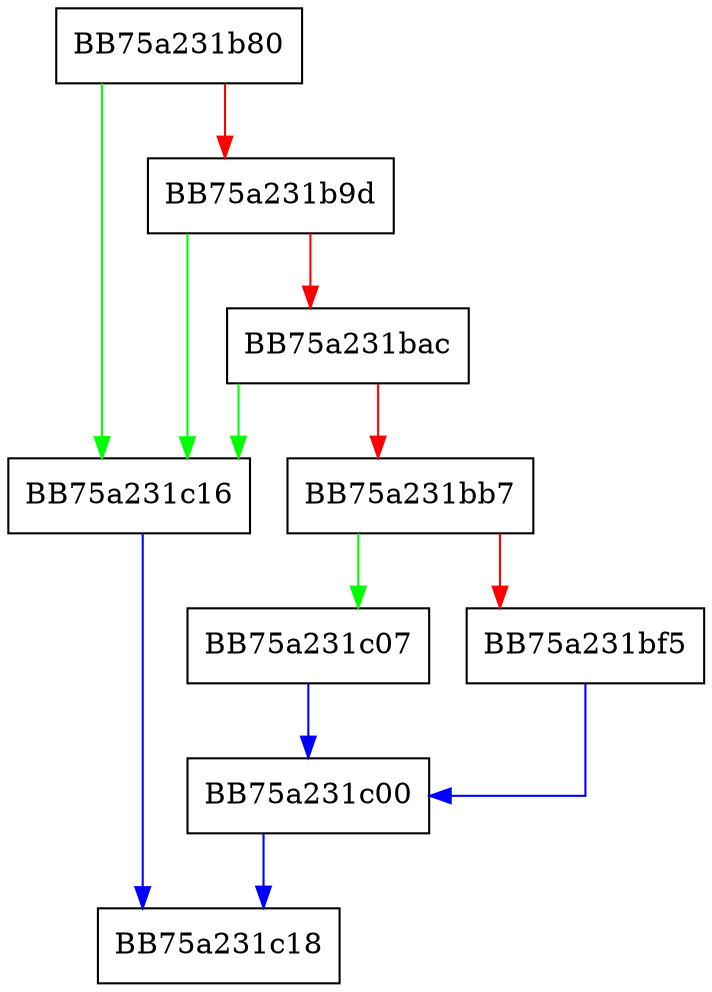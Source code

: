 digraph scan_peunpack_wnamecrc {
  node [shape="box"];
  graph [splines=ortho];
  BB75a231b80 -> BB75a231c16 [color="green"];
  BB75a231b80 -> BB75a231b9d [color="red"];
  BB75a231b9d -> BB75a231c16 [color="green"];
  BB75a231b9d -> BB75a231bac [color="red"];
  BB75a231bac -> BB75a231c16 [color="green"];
  BB75a231bac -> BB75a231bb7 [color="red"];
  BB75a231bb7 -> BB75a231c07 [color="green"];
  BB75a231bb7 -> BB75a231bf5 [color="red"];
  BB75a231bf5 -> BB75a231c00 [color="blue"];
  BB75a231c00 -> BB75a231c18 [color="blue"];
  BB75a231c07 -> BB75a231c00 [color="blue"];
  BB75a231c16 -> BB75a231c18 [color="blue"];
}